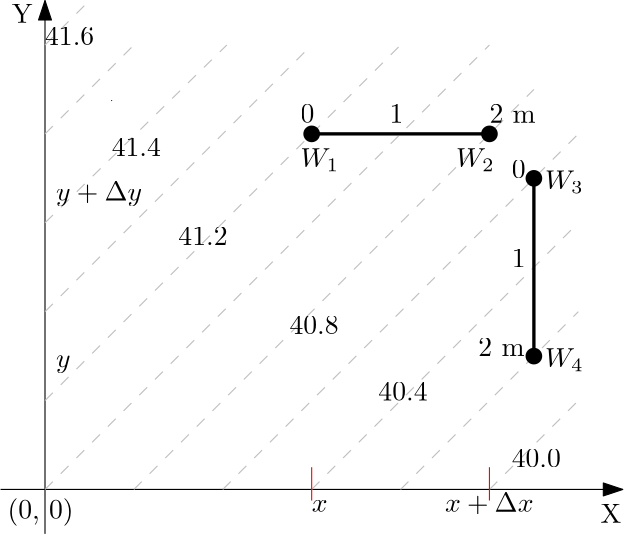 <?xml version="1.0"?>
<!DOCTYPE ipe SYSTEM "ipe.dtd">
<ipe version="70206" creator="Ipe 7.2.9">
<info created="D:20201129054150" modified="D:20201129060929"/>
<ipestyle name="basic">
<symbol name="arrow/arc(spx)">
<path stroke="sym-stroke" fill="sym-stroke" pen="sym-pen">
0 0 m
-1 0.333 l
-1 -0.333 l
h
</path>
</symbol>
<symbol name="arrow/farc(spx)">
<path stroke="sym-stroke" fill="white" pen="sym-pen">
0 0 m
-1 0.333 l
-1 -0.333 l
h
</path>
</symbol>
<symbol name="arrow/ptarc(spx)">
<path stroke="sym-stroke" fill="sym-stroke" pen="sym-pen">
0 0 m
-1 0.333 l
-0.8 0 l
-1 -0.333 l
h
</path>
</symbol>
<symbol name="arrow/fptarc(spx)">
<path stroke="sym-stroke" fill="white" pen="sym-pen">
0 0 m
-1 0.333 l
-0.8 0 l
-1 -0.333 l
h
</path>
</symbol>
<symbol name="mark/circle(sx)" transformations="translations">
<path fill="sym-stroke">
0.6 0 0 0.6 0 0 e
0.4 0 0 0.4 0 0 e
</path>
</symbol>
<symbol name="mark/disk(sx)" transformations="translations">
<path fill="sym-stroke">
0.6 0 0 0.6 0 0 e
</path>
</symbol>
<symbol name="mark/fdisk(sfx)" transformations="translations">
<group>
<path fill="sym-fill">
0.5 0 0 0.5 0 0 e
</path>
<path fill="sym-stroke" fillrule="eofill">
0.6 0 0 0.6 0 0 e
0.4 0 0 0.4 0 0 e
</path>
</group>
</symbol>
<symbol name="mark/box(sx)" transformations="translations">
<path fill="sym-stroke" fillrule="eofill">
-0.6 -0.6 m
0.6 -0.6 l
0.6 0.6 l
-0.6 0.6 l
h
-0.4 -0.4 m
0.4 -0.4 l
0.4 0.4 l
-0.4 0.4 l
h
</path>
</symbol>
<symbol name="mark/square(sx)" transformations="translations">
<path fill="sym-stroke">
-0.6 -0.6 m
0.6 -0.6 l
0.6 0.6 l
-0.6 0.6 l
h
</path>
</symbol>
<symbol name="mark/fsquare(sfx)" transformations="translations">
<group>
<path fill="sym-fill">
-0.5 -0.5 m
0.5 -0.5 l
0.5 0.5 l
-0.5 0.5 l
h
</path>
<path fill="sym-stroke" fillrule="eofill">
-0.6 -0.6 m
0.6 -0.6 l
0.6 0.6 l
-0.6 0.6 l
h
-0.4 -0.4 m
0.4 -0.4 l
0.4 0.4 l
-0.4 0.4 l
h
</path>
</group>
</symbol>
<symbol name="mark/cross(sx)" transformations="translations">
<group>
<path fill="sym-stroke">
-0.43 -0.57 m
0.57 0.43 l
0.43 0.57 l
-0.57 -0.43 l
h
</path>
<path fill="sym-stroke">
-0.43 0.57 m
0.57 -0.43 l
0.43 -0.57 l
-0.57 0.43 l
h
</path>
</group>
</symbol>
<symbol name="arrow/fnormal(spx)">
<path stroke="sym-stroke" fill="white" pen="sym-pen">
0 0 m
-1 0.333 l
-1 -0.333 l
h
</path>
</symbol>
<symbol name="arrow/pointed(spx)">
<path stroke="sym-stroke" fill="sym-stroke" pen="sym-pen">
0 0 m
-1 0.333 l
-0.8 0 l
-1 -0.333 l
h
</path>
</symbol>
<symbol name="arrow/fpointed(spx)">
<path stroke="sym-stroke" fill="white" pen="sym-pen">
0 0 m
-1 0.333 l
-0.8 0 l
-1 -0.333 l
h
</path>
</symbol>
<symbol name="arrow/linear(spx)">
<path stroke="sym-stroke" pen="sym-pen">
-1 0.333 m
0 0 l
-1 -0.333 l
</path>
</symbol>
<symbol name="arrow/fdouble(spx)">
<path stroke="sym-stroke" fill="white" pen="sym-pen">
0 0 m
-1 0.333 l
-1 -0.333 l
h
-1 0 m
-2 0.333 l
-2 -0.333 l
h
</path>
</symbol>
<symbol name="arrow/double(spx)">
<path stroke="sym-stroke" fill="sym-stroke" pen="sym-pen">
0 0 m
-1 0.333 l
-1 -0.333 l
h
-1 0 m
-2 0.333 l
-2 -0.333 l
h
</path>
</symbol>
<pen name="heavier" value="0.8"/>
<pen name="fat" value="1.2"/>
<pen name="ultrafat" value="2"/>
<symbolsize name="large" value="5"/>
<symbolsize name="small" value="2"/>
<symbolsize name="tiny" value="1.1"/>
<arrowsize name="large" value="10"/>
<arrowsize name="small" value="5"/>
<arrowsize name="tiny" value="3"/>
<color name="red" value="1 0 0"/>
<color name="green" value="0 1 0"/>
<color name="blue" value="0 0 1"/>
<color name="yellow" value="1 1 0"/>
<color name="orange" value="1 0.647 0"/>
<color name="gold" value="1 0.843 0"/>
<color name="purple" value="0.627 0.125 0.941"/>
<color name="gray" value="0.745"/>
<color name="brown" value="0.647 0.165 0.165"/>
<color name="navy" value="0 0 0.502"/>
<color name="pink" value="1 0.753 0.796"/>
<color name="seagreen" value="0.18 0.545 0.341"/>
<color name="turquoise" value="0.251 0.878 0.816"/>
<color name="violet" value="0.933 0.51 0.933"/>
<color name="darkblue" value="0 0 0.545"/>
<color name="darkcyan" value="0 0.545 0.545"/>
<color name="darkgray" value="0.663"/>
<color name="darkgreen" value="0 0.392 0"/>
<color name="darkmagenta" value="0.545 0 0.545"/>
<color name="darkorange" value="1 0.549 0"/>
<color name="darkred" value="0.545 0 0"/>
<color name="lightblue" value="0.678 0.847 0.902"/>
<color name="lightcyan" value="0.878 1 1"/>
<color name="lightgray" value="0.827"/>
<color name="lightgreen" value="0.565 0.933 0.565"/>
<color name="lightyellow" value="1 1 0.878"/>
<dashstyle name="dashed" value="[4] 0"/>
<dashstyle name="dotted" value="[1 3] 0"/>
<dashstyle name="dash dotted" value="[4 2 1 2] 0"/>
<dashstyle name="dash dot dotted" value="[4 2 1 2 1 2] 0"/>
<textsize name="large" value="\large"/>
<textsize name="Large" value="\Large"/>
<textsize name="LARGE" value="\LARGE"/>
<textsize name="huge" value="\huge"/>
<textsize name="Huge" value="\Huge"/>
<textsize name="small" value="\small"/>
<textsize name="footnote" value="\footnotesize"/>
<textsize name="tiny" value="\tiny"/>
<textstyle name="center" begin="\begin{center}" end="\end{center}"/>
<textstyle name="itemize" begin="\begin{itemize}" end="\end{itemize}"/>
<textstyle name="item" begin="\begin{itemize}\item{}" end="\end{itemize}"/>
<gridsize name="4 pts" value="4"/>
<gridsize name="8 pts (~3 mm)" value="8"/>
<gridsize name="16 pts (~6 mm)" value="16"/>
<gridsize name="32 pts (~12 mm)" value="32"/>
<gridsize name="10 pts (~3.5 mm)" value="10"/>
<gridsize name="20 pts (~7 mm)" value="20"/>
<gridsize name="14 pts (~5 mm)" value="14"/>
<gridsize name="28 pts (~10 mm)" value="28"/>
<gridsize name="56 pts (~20 mm)" value="56"/>
<anglesize name="90 deg" value="90"/>
<anglesize name="60 deg" value="60"/>
<anglesize name="45 deg" value="45"/>
<anglesize name="30 deg" value="30"/>
<anglesize name="22.5 deg" value="22.5"/>
<opacity name="10%" value="0.1"/>
<opacity name="30%" value="0.3"/>
<opacity name="50%" value="0.5"/>
<opacity name="75%" value="0.75"/>
<tiling name="falling" angle="-60" step="4" width="1"/>
<tiling name="rising" angle="30" step="4" width="1"/>
</ipestyle>
<page>
<layer name="alpha"/>
<view layers="alpha" active="alpha"/>
<path layer="alpha" stroke="black" rarrow="normal/normal">
128 512 m
128 320 l
</path>
<path stroke="black" arrow="normal/normal">
112 336 m
336 336 l
</path>
<path stroke="black" cap="1">
152 476 m
152 476 l
</path>
<path stroke="gray" dash="dashed">
128 336 m
288 496 l
</path>
<path stroke="gray" dash="dashed">
160 336 m
304 480 l
</path>
<path stroke="gray" dash="dashed">
128 368 m
256 496 l
256 496 l
</path>
<path stroke="gray" dash="dashed">
128 400 m
224 496 l
</path>
<path matrix="1.36364 0 0 1.33333 -46.5455 -144" stroke="gray" dash="dashed">
128 432 m
176 480 l
176 480 l
</path>
<path stroke="gray" dash="dashed">
128 464 m
160 496 l
</path>
<path stroke="gray" dash="dashed">
128 496 m
144 512 l
</path>
<path stroke="gray" dash="dashed">
192 336 m
320 464 l
</path>
<path stroke="gray" dash="dashed">
224 336 m
320 432 l
</path>
<path stroke="gray" dash="dashed">
288 336 m
320 368 l
</path>
<path stroke="black" pen="fat">
224 464 m
288 464 l
</path>
<path stroke="black" pen="fat">
304 448 m
304 384 l
</path>
<path stroke="gray" dash="dashed">
256 336 m
320 400 l
</path>
<use name="mark/disk(sx)" pos="304 448" size="large" stroke="black"/>
<use name="mark/disk(sx)" pos="288 464" size="large" stroke="black"/>
<use name="mark/disk(sx)" pos="224 464" size="large" stroke="black"/>
<use name="mark/disk(sx)" pos="304 384" size="large" stroke="black"/>
<text matrix="1 0 0 1 48 -60" transformations="translations" pos="172 512" stroke="black" type="label" width="13.879" height="6.812" depth="1.49" valign="baseline">$W_1$</text>
<text matrix="1 0 0 1 104 -60" transformations="translations" pos="172 512" stroke="black" type="label" width="13.879" height="6.812" depth="1.49" valign="baseline" style="math">W_2</text>
<text matrix="1 0 0 1 136 -68" transformations="translations" pos="172 512" stroke="black" type="label" width="13.879" height="6.812" depth="1.49" valign="baseline" style="math">W_3</text>
<text matrix="1 0 0 1 136 -132" transformations="translations" pos="172 512" stroke="black" type="label" width="13.879" height="6.812" depth="1.49" valign="baseline" style="math">W_4</text>
<text matrix="1 0 0 1 32 -44" transformations="translations" pos="188 512" stroke="black" type="label" width="4.981" height="6.42" depth="0" valign="baseline">0</text>
<text matrix="1 0 0 1 64 -44" transformations="translations" pos="188 512" stroke="black" type="label" width="4.981" height="6.42" depth="0" valign="baseline">1</text>
<text matrix="1 0 0 1 100 -44" transformations="translations" pos="188 512" stroke="black" type="label" width="16.604" height="6.42" depth="0" valign="baseline">2 m</text>
<text matrix="1 0 0 1 108 -96" transformations="translations" pos="188 512" stroke="black" type="label" width="4.981" height="6.42" depth="0" valign="baseline">1</text>
<text matrix="1 0 0 1 108 -64" transformations="translations" pos="188 512" stroke="black" type="label" width="4.981" height="6.42" depth="0" valign="baseline">0</text>
<text matrix="1 0 0 1 96 -128" transformations="translations" pos="188 512" stroke="black" type="label" width="16.604" height="6.42" depth="0" valign="baseline">2 m</text>
<text matrix="1 0 0 1 28 -176" transformations="translations" pos="196 504" stroke="black" type="label" width="5.694" height="4.289" depth="0" valign="baseline">$x$</text>
<text matrix="1 0 0 1 76 -176" transformations="translations" pos="196 504" stroke="black" type="label" width="31.867" height="6.808" depth="0.83" valign="baseline" style="math">x + \Delta x</text>
<text matrix="1 0 0 1 -64 -64" transformations="translations" pos="196 504" stroke="black" type="label" width="30.963" height="6.815" depth="1.93" valign="baseline" style="math">y + \Delta y</text>
<text matrix="1 0 0 1 -64 -124" transformations="translations" pos="196 504" stroke="black" type="label" width="5.242" height="4.297" depth="1.93" valign="baseline" style="math">y</text>
<text matrix="1 0 0 1 12 12" transformations="translations" pos="164 412" stroke="black" type="label" width="17.711" height="6.42" depth="0" valign="baseline">41.2</text>
<text matrix="1 0 0 1 -36 84" transformations="translations" pos="164 412" stroke="black" type="label" width="17.711" height="6.42" depth="0" valign="baseline">41.6</text>
<text matrix="1 0 0 1 -12 44" transformations="translations" pos="164 412" stroke="black" type="label" width="17.711" height="6.42" depth="0" valign="baseline">41.4</text>
<text matrix="1 0 0 1 52 -20" transformations="translations" pos="164 412" stroke="black" type="label" width="17.711" height="6.42" depth="0" valign="baseline">40.8</text>
<text matrix="1 0 0 1 84 -44" transformations="translations" pos="164 412" stroke="black" type="label" width="17.711" height="6.42" depth="0" valign="baseline">40.4</text>
<text matrix="1 0 0 1 132 -68" transformations="translations" pos="164 412" stroke="black" type="label" width="17.711" height="6.42" depth="0" valign="baseline">40.0</text>
<text matrix="1 0 0 1 -52 -88" transformations="translations" pos="168 592" stroke="black" type="label" width="7.472" height="6.808" depth="0" valign="baseline">Y</text>
<text matrix="1 0 0 1 160 -268" transformations="translations" pos="168 592" stroke="black" type="label" width="7.472" height="6.808" depth="0" valign="baseline">X</text>
<text matrix="1 0 0 1 -53.516 -266.51" transformations="translations" pos="168 592" stroke="black" type="label" width="23.8" height="7.473" depth="2.49" valign="baseline">(0, 0)</text>
<path stroke="red">
224 332 m
224 344 l
</path>
<path matrix="1 0 0 1 16 0" stroke="red">
272 332 m
272 344 l
</path>
</page>
</ipe>
